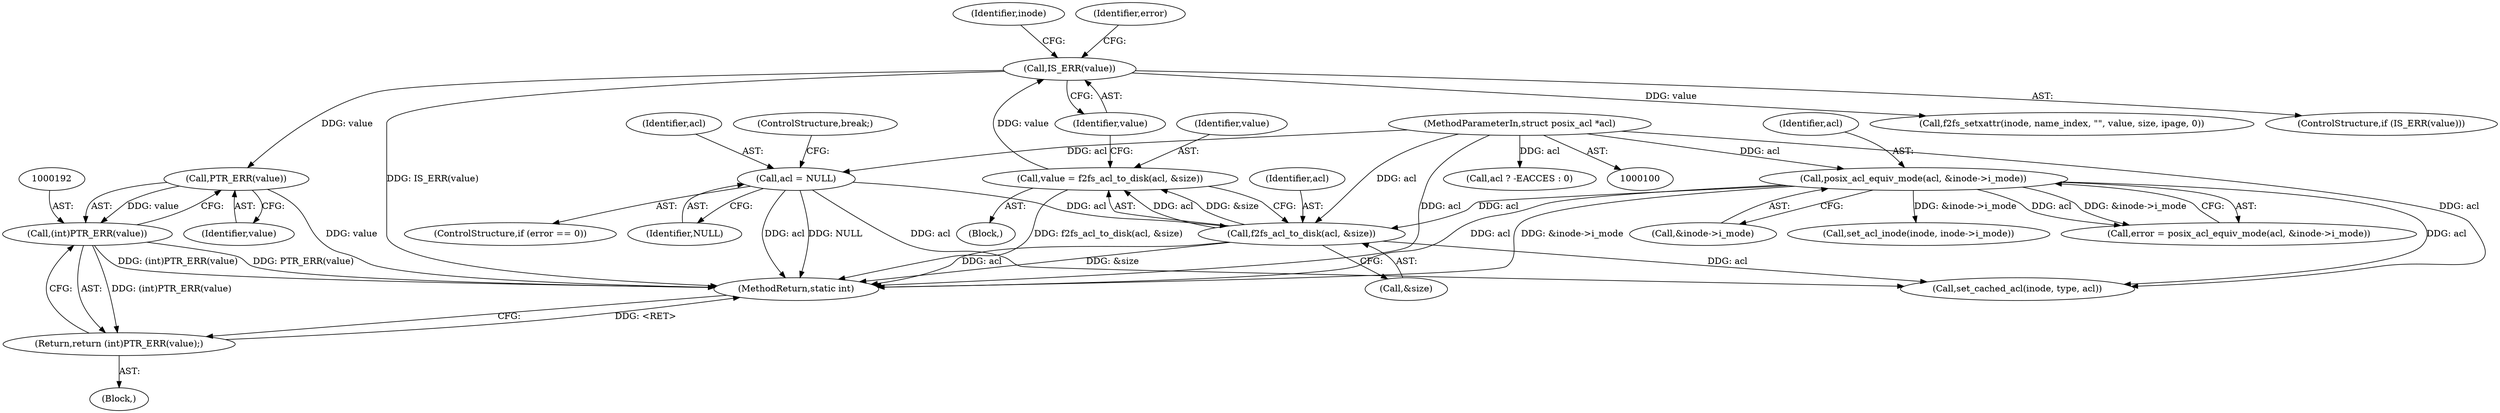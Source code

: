 digraph "0_linux_073931017b49d9458aa351605b43a7e34598caef_4@pointer" {
"1000193" [label="(Call,PTR_ERR(value))"];
"1000184" [label="(Call,IS_ERR(value))"];
"1000177" [label="(Call,value = f2fs_acl_to_disk(acl, &size))"];
"1000179" [label="(Call,f2fs_acl_to_disk(acl, &size))"];
"1000149" [label="(Call,acl = NULL)"];
"1000103" [label="(MethodParameterIn,struct posix_acl *acl)"];
"1000128" [label="(Call,posix_acl_equiv_mode(acl, &inode->i_mode))"];
"1000191" [label="(Call,(int)PTR_ERR(value))"];
"1000190" [label="(Return,return (int)PTR_ERR(value);)"];
"1000185" [label="(Identifier,value)"];
"1000219" [label="(MethodReturn,static int)"];
"1000150" [label="(Identifier,acl)"];
"1000197" [label="(Call,f2fs_setxattr(inode, name_index, \"\", value, size, ipage, 0))"];
"1000128" [label="(Call,posix_acl_equiv_mode(acl, &inode->i_mode))"];
"1000103" [label="(MethodParameterIn,struct posix_acl *acl)"];
"1000129" [label="(Identifier,acl)"];
"1000191" [label="(Call,(int)PTR_ERR(value))"];
"1000194" [label="(Identifier,value)"];
"1000177" [label="(Call,value = f2fs_acl_to_disk(acl, &size))"];
"1000176" [label="(Block,)"];
"1000130" [label="(Call,&inode->i_mode)"];
"1000179" [label="(Call,f2fs_acl_to_disk(acl, &size))"];
"1000140" [label="(Call,set_acl_inode(inode, inode->i_mode))"];
"1000188" [label="(Identifier,inode)"];
"1000181" [label="(Call,&size)"];
"1000196" [label="(Identifier,error)"];
"1000210" [label="(Call,set_cached_acl(inode, type, acl))"];
"1000149" [label="(Call,acl = NULL)"];
"1000164" [label="(Call,acl ? -EACCES : 0)"];
"1000184" [label="(Call,IS_ERR(value))"];
"1000178" [label="(Identifier,value)"];
"1000190" [label="(Return,return (int)PTR_ERR(value);)"];
"1000186" [label="(Block,)"];
"1000151" [label="(Identifier,NULL)"];
"1000145" [label="(ControlStructure,if (error == 0))"];
"1000180" [label="(Identifier,acl)"];
"1000183" [label="(ControlStructure,if (IS_ERR(value)))"];
"1000126" [label="(Call,error = posix_acl_equiv_mode(acl, &inode->i_mode))"];
"1000193" [label="(Call,PTR_ERR(value))"];
"1000152" [label="(ControlStructure,break;)"];
"1000193" -> "1000191"  [label="AST: "];
"1000193" -> "1000194"  [label="CFG: "];
"1000194" -> "1000193"  [label="AST: "];
"1000191" -> "1000193"  [label="CFG: "];
"1000193" -> "1000219"  [label="DDG: value"];
"1000193" -> "1000191"  [label="DDG: value"];
"1000184" -> "1000193"  [label="DDG: value"];
"1000184" -> "1000183"  [label="AST: "];
"1000184" -> "1000185"  [label="CFG: "];
"1000185" -> "1000184"  [label="AST: "];
"1000188" -> "1000184"  [label="CFG: "];
"1000196" -> "1000184"  [label="CFG: "];
"1000184" -> "1000219"  [label="DDG: IS_ERR(value)"];
"1000177" -> "1000184"  [label="DDG: value"];
"1000184" -> "1000197"  [label="DDG: value"];
"1000177" -> "1000176"  [label="AST: "];
"1000177" -> "1000179"  [label="CFG: "];
"1000178" -> "1000177"  [label="AST: "];
"1000179" -> "1000177"  [label="AST: "];
"1000185" -> "1000177"  [label="CFG: "];
"1000177" -> "1000219"  [label="DDG: f2fs_acl_to_disk(acl, &size)"];
"1000179" -> "1000177"  [label="DDG: acl"];
"1000179" -> "1000177"  [label="DDG: &size"];
"1000179" -> "1000181"  [label="CFG: "];
"1000180" -> "1000179"  [label="AST: "];
"1000181" -> "1000179"  [label="AST: "];
"1000179" -> "1000219"  [label="DDG: &size"];
"1000179" -> "1000219"  [label="DDG: acl"];
"1000149" -> "1000179"  [label="DDG: acl"];
"1000128" -> "1000179"  [label="DDG: acl"];
"1000103" -> "1000179"  [label="DDG: acl"];
"1000179" -> "1000210"  [label="DDG: acl"];
"1000149" -> "1000145"  [label="AST: "];
"1000149" -> "1000151"  [label="CFG: "];
"1000150" -> "1000149"  [label="AST: "];
"1000151" -> "1000149"  [label="AST: "];
"1000152" -> "1000149"  [label="CFG: "];
"1000149" -> "1000219"  [label="DDG: NULL"];
"1000149" -> "1000219"  [label="DDG: acl"];
"1000103" -> "1000149"  [label="DDG: acl"];
"1000149" -> "1000210"  [label="DDG: acl"];
"1000103" -> "1000100"  [label="AST: "];
"1000103" -> "1000219"  [label="DDG: acl"];
"1000103" -> "1000128"  [label="DDG: acl"];
"1000103" -> "1000164"  [label="DDG: acl"];
"1000103" -> "1000210"  [label="DDG: acl"];
"1000128" -> "1000126"  [label="AST: "];
"1000128" -> "1000130"  [label="CFG: "];
"1000129" -> "1000128"  [label="AST: "];
"1000130" -> "1000128"  [label="AST: "];
"1000126" -> "1000128"  [label="CFG: "];
"1000128" -> "1000219"  [label="DDG: &inode->i_mode"];
"1000128" -> "1000219"  [label="DDG: acl"];
"1000128" -> "1000126"  [label="DDG: acl"];
"1000128" -> "1000126"  [label="DDG: &inode->i_mode"];
"1000128" -> "1000140"  [label="DDG: &inode->i_mode"];
"1000128" -> "1000210"  [label="DDG: acl"];
"1000191" -> "1000190"  [label="AST: "];
"1000192" -> "1000191"  [label="AST: "];
"1000190" -> "1000191"  [label="CFG: "];
"1000191" -> "1000219"  [label="DDG: (int)PTR_ERR(value)"];
"1000191" -> "1000219"  [label="DDG: PTR_ERR(value)"];
"1000191" -> "1000190"  [label="DDG: (int)PTR_ERR(value)"];
"1000190" -> "1000186"  [label="AST: "];
"1000219" -> "1000190"  [label="CFG: "];
"1000190" -> "1000219"  [label="DDG: <RET>"];
}
